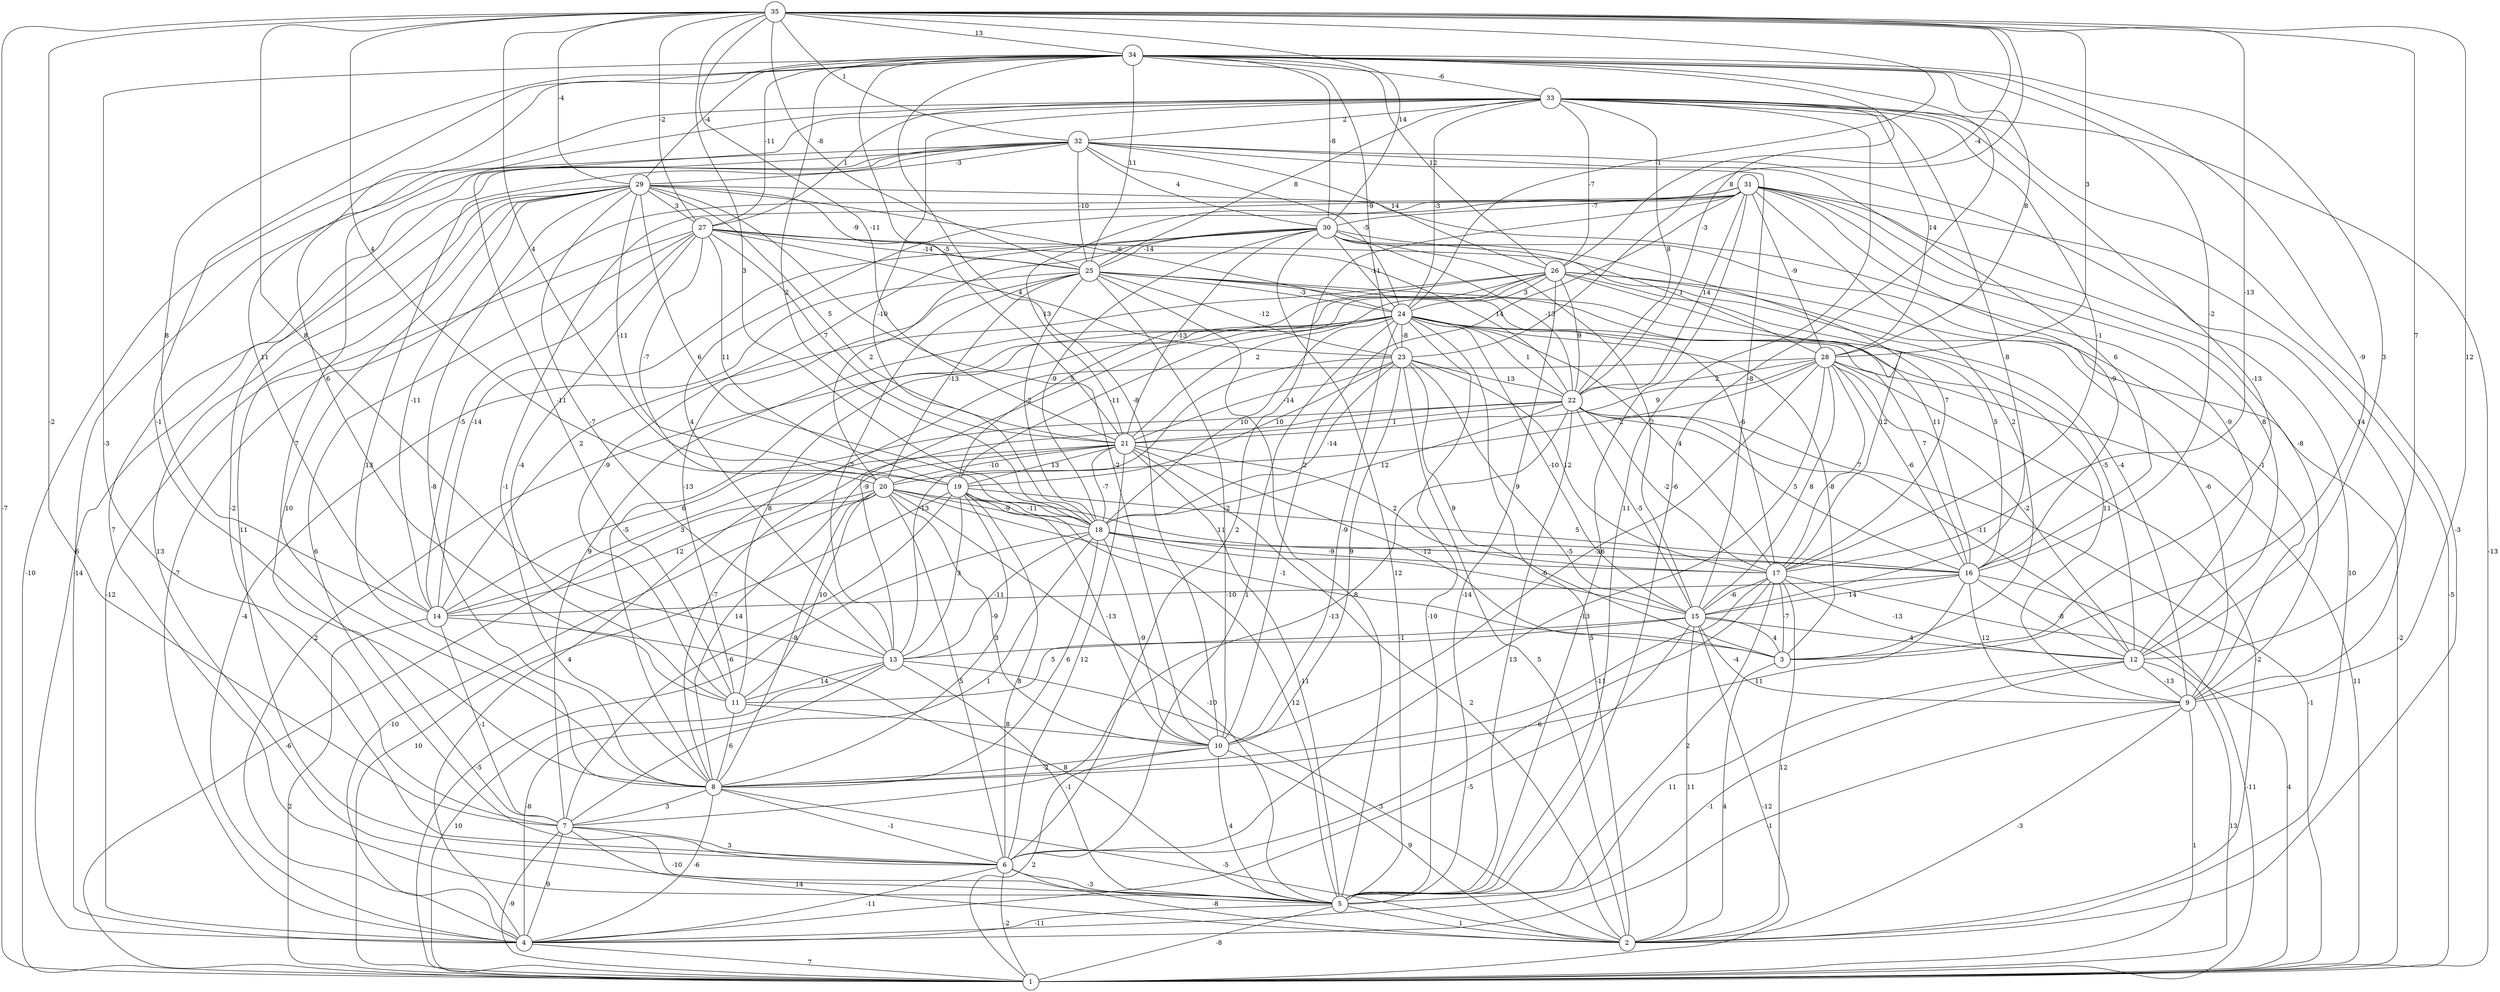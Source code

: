 graph { 
	 fontname="Helvetica,Arial,sans-serif" 
	 node [shape = circle]; 
	 35 -- 1 [label = "-7"];
	 35 -- 7 [label = "-2"];
	 35 -- 9 [label = "12"];
	 35 -- 12 [label = "7"];
	 35 -- 13 [label = "8"];
	 35 -- 17 [label = "-13"];
	 35 -- 18 [label = "3"];
	 35 -- 19 [label = "4"];
	 35 -- 20 [label = "4"];
	 35 -- 21 [label = "-11"];
	 35 -- 23 [label = "8"];
	 35 -- 24 [label = "-1"];
	 35 -- 25 [label = "-8"];
	 35 -- 26 [label = "-4"];
	 35 -- 27 [label = "-2"];
	 35 -- 28 [label = "3"];
	 35 -- 29 [label = "-4"];
	 35 -- 30 [label = "14"];
	 35 -- 32 [label = "1"];
	 35 -- 34 [label = "13"];
	 34 -- 3 [label = "-9"];
	 34 -- 5 [label = "-6"];
	 34 -- 7 [label = "-3"];
	 34 -- 8 [label = "-1"];
	 34 -- 10 [label = "-8"];
	 34 -- 11 [label = "6"];
	 34 -- 12 [label = "3"];
	 34 -- 14 [label = "8"];
	 34 -- 16 [label = "-2"];
	 34 -- 18 [label = "2"];
	 34 -- 21 [label = "-5"];
	 34 -- 22 [label = "-3"];
	 34 -- 23 [label = "-9"];
	 34 -- 25 [label = "11"];
	 34 -- 26 [label = "12"];
	 34 -- 27 [label = "-11"];
	 34 -- 28 [label = "8"];
	 34 -- 29 [label = "-4"];
	 34 -- 30 [label = "-8"];
	 34 -- 33 [label = "-6"];
	 33 -- 1 [label = "-13"];
	 33 -- 2 [label = "-3"];
	 33 -- 3 [label = "-13"];
	 33 -- 5 [label = "11"];
	 33 -- 8 [label = "7"];
	 33 -- 11 [label = "-11"];
	 33 -- 14 [label = "11"];
	 33 -- 15 [label = "8"];
	 33 -- 17 [label = "-1"];
	 33 -- 18 [label = "-10"];
	 33 -- 22 [label = "8"];
	 33 -- 24 [label = "-3"];
	 33 -- 25 [label = "8"];
	 33 -- 26 [label = "-7"];
	 33 -- 27 [label = "1"];
	 33 -- 28 [label = "14"];
	 33 -- 32 [label = "2"];
	 32 -- 1 [label = "-10"];
	 32 -- 4 [label = "6"];
	 32 -- 5 [label = "7"];
	 32 -- 6 [label = "-2"];
	 32 -- 8 [label = "13"];
	 32 -- 9 [label = "14"];
	 32 -- 15 [label = "-8"];
	 32 -- 16 [label = "6"];
	 32 -- 24 [label = "-5"];
	 32 -- 25 [label = "-10"];
	 32 -- 26 [label = "14"];
	 32 -- 29 [label = "-3"];
	 32 -- 30 [label = "4"];
	 31 -- 1 [label = "-5"];
	 31 -- 2 [label = "10"];
	 31 -- 3 [label = "2"];
	 31 -- 4 [label = "-7"];
	 31 -- 5 [label = "6"];
	 31 -- 6 [label = "2"];
	 31 -- 8 [label = "-1"];
	 31 -- 9 [label = "-8"];
	 31 -- 10 [label = "2"];
	 31 -- 12 [label = "8"];
	 31 -- 13 [label = "4"];
	 31 -- 16 [label = "-9"];
	 31 -- 21 [label = "13"];
	 31 -- 22 [label = "14"];
	 31 -- 28 [label = "-9"];
	 31 -- 30 [label = "-7"];
	 30 -- 5 [label = "12"];
	 30 -- 9 [label = "-1"];
	 30 -- 11 [label = "-9"];
	 30 -- 14 [label = "-14"];
	 30 -- 15 [label = "2"];
	 30 -- 17 [label = "7"];
	 30 -- 18 [label = "-9"];
	 30 -- 20 [label = "2"];
	 30 -- 21 [label = "-13"];
	 30 -- 22 [label = "-13"];
	 30 -- 24 [label = "-11"];
	 30 -- 25 [label = "-14"];
	 30 -- 28 [label = "1"];
	 29 -- 4 [label = "-14"];
	 29 -- 5 [label = "13"];
	 29 -- 6 [label = "11"];
	 29 -- 7 [label = "10"];
	 29 -- 8 [label = "-8"];
	 29 -- 10 [label = "-2"];
	 29 -- 12 [label = "-9"];
	 29 -- 13 [label = "-7"];
	 29 -- 14 [label = "-11"];
	 29 -- 18 [label = "6"];
	 29 -- 19 [label = "-11"];
	 29 -- 21 [label = "5"];
	 29 -- 24 [label = "-6"];
	 29 -- 25 [label = "-9"];
	 29 -- 27 [label = "3"];
	 28 -- 1 [label = "11"];
	 28 -- 2 [label = "-2"];
	 28 -- 4 [label = "4"];
	 28 -- 6 [label = "-13"];
	 28 -- 10 [label = "-3"];
	 28 -- 12 [label = "-2"];
	 28 -- 15 [label = "8"];
	 28 -- 16 [label = "-6"];
	 28 -- 17 [label = "7"];
	 28 -- 20 [label = "-2"];
	 28 -- 21 [label = "9"];
	 28 -- 22 [label = "2"];
	 27 -- 4 [label = "-12"];
	 27 -- 6 [label = "6"];
	 27 -- 9 [label = "-4"];
	 27 -- 11 [label = "-4"];
	 27 -- 14 [label = "-5"];
	 27 -- 19 [label = "11"];
	 27 -- 20 [label = "-7"];
	 27 -- 21 [label = "7"];
	 27 -- 22 [label = "14"];
	 27 -- 23 [label = "4"];
	 27 -- 25 [label = "-14"];
	 26 -- 1 [label = "-2"];
	 26 -- 5 [label = "-14"];
	 26 -- 7 [label = "9"];
	 26 -- 8 [label = "-5"];
	 26 -- 9 [label = "-6"];
	 26 -- 14 [label = "2"];
	 26 -- 16 [label = "5"];
	 26 -- 17 [label = "12"];
	 26 -- 19 [label = "5"];
	 26 -- 21 [label = "2"];
	 26 -- 22 [label = "9"];
	 26 -- 24 [label = "3"];
	 25 -- 4 [label = "-4"];
	 25 -- 5 [label = "8"];
	 25 -- 10 [label = "-2"];
	 25 -- 11 [label = "-13"];
	 25 -- 12 [label = "-5"];
	 25 -- 13 [label = "-7"];
	 25 -- 16 [label = "11"];
	 25 -- 17 [label = "-6"];
	 25 -- 18 [label = "-2"];
	 25 -- 20 [label = "-13"];
	 25 -- 23 [label = "-12"];
	 25 -- 24 [label = "-3"];
	 24 -- 2 [label = "5"];
	 24 -- 3 [label = "-8"];
	 24 -- 4 [label = "2"];
	 24 -- 5 [label = "-10"];
	 24 -- 6 [label = "1"];
	 24 -- 9 [label = "11"];
	 24 -- 10 [label = "-9"];
	 24 -- 11 [label = "8"];
	 24 -- 13 [label = "-9"];
	 24 -- 15 [label = "-10"];
	 24 -- 16 [label = "7"];
	 24 -- 17 [label = "4"];
	 24 -- 18 [label = "10"];
	 24 -- 19 [label = "-11"];
	 24 -- 22 [label = "1"];
	 24 -- 23 [label = "-8"];
	 23 -- 2 [label = "5"];
	 23 -- 3 [label = "9"];
	 23 -- 10 [label = "9"];
	 23 -- 13 [label = "-13"];
	 23 -- 15 [label = "9"];
	 23 -- 17 [label = "12"];
	 23 -- 18 [label = "-14"];
	 23 -- 19 [label = "10"];
	 23 -- 21 [label = "-14"];
	 23 -- 22 [label = "13"];
	 22 -- 1 [label = "-1"];
	 22 -- 5 [label = "13"];
	 22 -- 7 [label = "-13"];
	 22 -- 8 [label = "-7"];
	 22 -- 12 [label = "-11"];
	 22 -- 14 [label = "6"];
	 22 -- 15 [label = "-5"];
	 22 -- 16 [label = "5"];
	 22 -- 17 [label = "-2"];
	 22 -- 18 [label = "12"];
	 22 -- 21 [label = "1"];
	 21 -- 2 [label = "2"];
	 21 -- 3 [label = "-12"];
	 21 -- 5 [label = "-11"];
	 21 -- 6 [label = "12"];
	 21 -- 8 [label = "14"];
	 21 -- 14 [label = "3"];
	 21 -- 17 [label = "2"];
	 21 -- 18 [label = "-7"];
	 21 -- 19 [label = "13"];
	 21 -- 20 [label = "-10"];
	 20 -- 1 [label = "-6"];
	 20 -- 3 [label = "-1"];
	 20 -- 4 [label = "-10"];
	 20 -- 5 [label = "-10"];
	 20 -- 6 [label = "5"];
	 20 -- 8 [label = "-8"];
	 20 -- 10 [label = "-9"];
	 20 -- 11 [label = "10"];
	 20 -- 14 [label = "12"];
	 20 -- 16 [label = "11"];
	 20 -- 18 [label = "-9"];
	 19 -- 1 [label = "10"];
	 19 -- 5 [label = "12"];
	 19 -- 6 [label = "8"];
	 19 -- 7 [label = "-6"];
	 19 -- 8 [label = "3"];
	 19 -- 10 [label = "-13"];
	 19 -- 13 [label = "3"];
	 19 -- 16 [label = "5"];
	 19 -- 18 [label = "-11"];
	 18 -- 1 [label = "-5"];
	 18 -- 7 [label = "1"];
	 18 -- 8 [label = "6"];
	 18 -- 10 [label = "-9"];
	 18 -- 13 [label = "-11"];
	 18 -- 15 [label = "-6"];
	 18 -- 16 [label = "-5"];
	 18 -- 17 [label = "-9"];
	 17 -- 1 [label = "4"];
	 17 -- 2 [label = "12"];
	 17 -- 3 [label = "-7"];
	 17 -- 5 [label = "2"];
	 17 -- 6 [label = "-6"];
	 17 -- 8 [label = "-11"];
	 17 -- 12 [label = "-13"];
	 17 -- 15 [label = "-6"];
	 16 -- 1 [label = "-11"];
	 16 -- 8 [label = "11"];
	 16 -- 9 [label = "12"];
	 16 -- 12 [label = "-8"];
	 16 -- 14 [label = "-10"];
	 16 -- 15 [label = "14"];
	 15 -- 1 [label = "-12"];
	 15 -- 2 [label = "11"];
	 15 -- 3 [label = "4"];
	 15 -- 4 [label = "-5"];
	 15 -- 9 [label = "-4"];
	 15 -- 11 [label = "5"];
	 15 -- 12 [label = "4"];
	 15 -- 13 [label = "-1"];
	 14 -- 1 [label = "2"];
	 14 -- 5 [label = "8"];
	 14 -- 7 [label = "-1"];
	 13 -- 1 [label = "10"];
	 13 -- 2 [label = "3"];
	 13 -- 4 [label = "-8"];
	 13 -- 5 [label = "-1"];
	 13 -- 11 [label = "14"];
	 12 -- 1 [label = "13"];
	 12 -- 4 [label = "-1"];
	 12 -- 5 [label = "11"];
	 12 -- 9 [label = "-13"];
	 11 -- 8 [label = "6"];
	 11 -- 10 [label = "8"];
	 10 -- 1 [label = "2"];
	 10 -- 2 [label = "9"];
	 10 -- 5 [label = "4"];
	 10 -- 8 [label = "-2"];
	 9 -- 1 [label = "1"];
	 9 -- 2 [label = "-3"];
	 9 -- 4 [label = "-1"];
	 8 -- 2 [label = "-5"];
	 8 -- 4 [label = "-6"];
	 8 -- 6 [label = "-1"];
	 8 -- 7 [label = "3"];
	 7 -- 1 [label = "-9"];
	 7 -- 2 [label = "14"];
	 7 -- 4 [label = "9"];
	 7 -- 5 [label = "-10"];
	 7 -- 6 [label = "3"];
	 6 -- 1 [label = "-2"];
	 6 -- 2 [label = "-8"];
	 6 -- 4 [label = "-11"];
	 6 -- 5 [label = "-3"];
	 5 -- 1 [label = "-8"];
	 5 -- 2 [label = "1"];
	 5 -- 4 [label = "-11"];
	 4 -- 1 [label = "7"];
	 3 -- 2 [label = "4"];
	 1;
	 2;
	 3;
	 4;
	 5;
	 6;
	 7;
	 8;
	 9;
	 10;
	 11;
	 12;
	 13;
	 14;
	 15;
	 16;
	 17;
	 18;
	 19;
	 20;
	 21;
	 22;
	 23;
	 24;
	 25;
	 26;
	 27;
	 28;
	 29;
	 30;
	 31;
	 32;
	 33;
	 34;
	 35;
}
